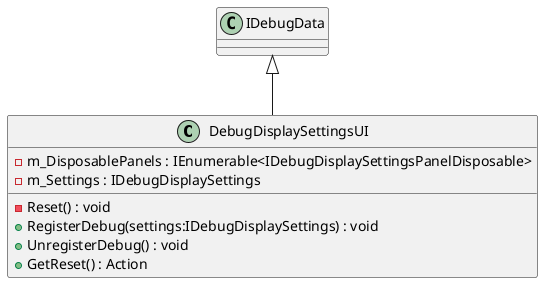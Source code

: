 @startuml
class DebugDisplaySettingsUI {
    - m_DisposablePanels : IEnumerable<IDebugDisplaySettingsPanelDisposable>
    - m_Settings : IDebugDisplaySettings
    - Reset() : void
    + RegisterDebug(settings:IDebugDisplaySettings) : void
    + UnregisterDebug() : void
    + GetReset() : Action
}
IDebugData <|-- DebugDisplaySettingsUI
@enduml

